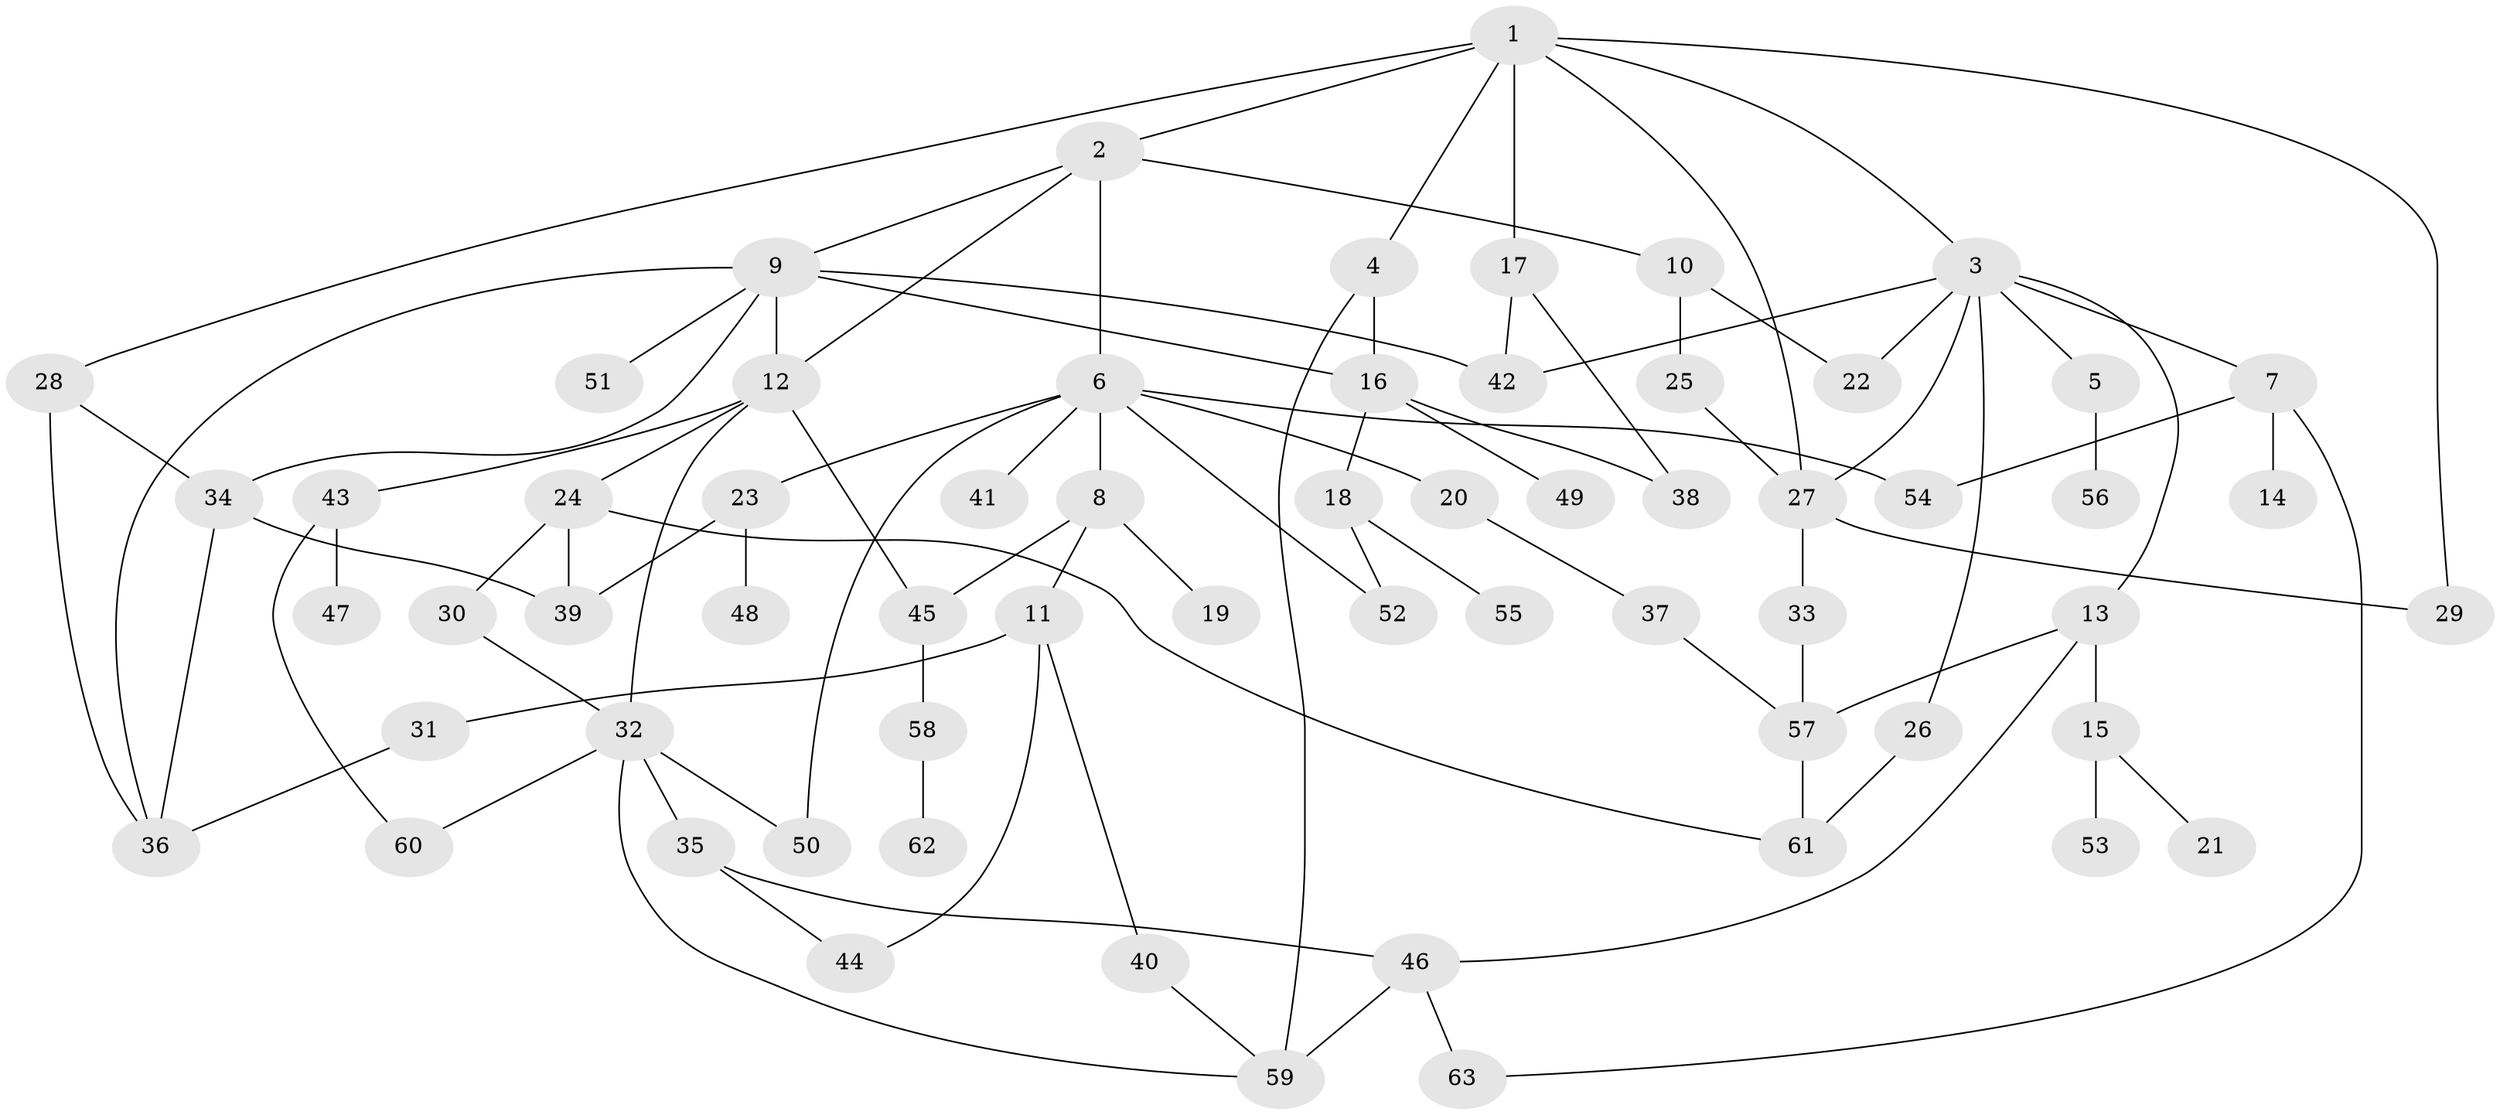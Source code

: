 // Generated by graph-tools (version 1.1) at 2025/10/02/27/25 16:10:52]
// undirected, 63 vertices, 93 edges
graph export_dot {
graph [start="1"]
  node [color=gray90,style=filled];
  1;
  2;
  3;
  4;
  5;
  6;
  7;
  8;
  9;
  10;
  11;
  12;
  13;
  14;
  15;
  16;
  17;
  18;
  19;
  20;
  21;
  22;
  23;
  24;
  25;
  26;
  27;
  28;
  29;
  30;
  31;
  32;
  33;
  34;
  35;
  36;
  37;
  38;
  39;
  40;
  41;
  42;
  43;
  44;
  45;
  46;
  47;
  48;
  49;
  50;
  51;
  52;
  53;
  54;
  55;
  56;
  57;
  58;
  59;
  60;
  61;
  62;
  63;
  1 -- 2;
  1 -- 3;
  1 -- 4;
  1 -- 17;
  1 -- 28;
  1 -- 29;
  1 -- 27;
  2 -- 6;
  2 -- 9;
  2 -- 10;
  2 -- 12;
  3 -- 5;
  3 -- 7;
  3 -- 13;
  3 -- 22;
  3 -- 26;
  3 -- 27;
  3 -- 42;
  4 -- 16;
  4 -- 59;
  5 -- 56;
  6 -- 8;
  6 -- 20;
  6 -- 23;
  6 -- 41;
  6 -- 54;
  6 -- 52;
  6 -- 50;
  7 -- 14;
  7 -- 63;
  7 -- 54;
  8 -- 11;
  8 -- 19;
  8 -- 45;
  9 -- 12;
  9 -- 51;
  9 -- 34;
  9 -- 42;
  9 -- 16;
  9 -- 36;
  10 -- 25;
  10 -- 22;
  11 -- 31;
  11 -- 40;
  11 -- 44;
  12 -- 24;
  12 -- 43;
  12 -- 32;
  12 -- 45;
  13 -- 15;
  13 -- 46;
  13 -- 57;
  15 -- 21;
  15 -- 53;
  16 -- 18;
  16 -- 38;
  16 -- 49;
  17 -- 42;
  17 -- 38;
  18 -- 52;
  18 -- 55;
  20 -- 37;
  23 -- 48;
  23 -- 39;
  24 -- 30;
  24 -- 39;
  24 -- 61;
  25 -- 27;
  26 -- 61;
  27 -- 29;
  27 -- 33;
  28 -- 34;
  28 -- 36;
  30 -- 32;
  31 -- 36;
  32 -- 35;
  32 -- 50;
  32 -- 59;
  32 -- 60;
  33 -- 57;
  34 -- 36;
  34 -- 39;
  35 -- 46;
  35 -- 44;
  37 -- 57;
  40 -- 59;
  43 -- 47;
  43 -- 60;
  45 -- 58;
  46 -- 59;
  46 -- 63;
  57 -- 61;
  58 -- 62;
}
